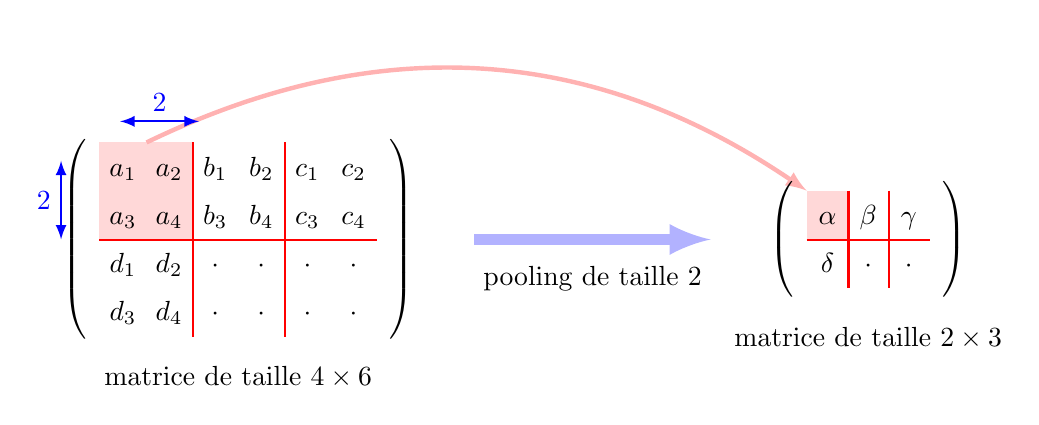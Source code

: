 \begin{tikzpicture}
%\usetikzlibrary{matrix}
\usetikzlibrary{backgrounds}

\matrix (A) [matrix of math nodes,
             left delimiter  = (,
             right delimiter = ),align=center,text depth=.5ex,text height=2ex,text width=1em] at (0,0)
{%
a_1 & a_2 & b_1 & b_2 & c_1 & c_2 \\
a_3 & a_4 & b_3 & b_4 & c_3 & c_4 \\
d_1 & d_2 & \cdot & \cdot & \cdot & \cdot \\
d_3 & d_4 & \cdot & \cdot & \cdot & \cdot \\
};

\matrix (B) [matrix of math nodes,
             left delimiter  = (,
             right delimiter = ),align=center,text depth=.5ex,text height=2ex,text width=0.8em] at (8,0)
{%
\alpha & \beta & \gamma  \\
\delta &  \cdot & \cdot \\
};


\draw[->,>=latex,line width = 4pt,blue!30] (3,0) -- ++(3,0) node[midway,below=1ex,black]{pooling de taille $2$};

\node at (0,-1.75) {matrice de taille $4\times 6$};
\node at (8,-1.25) {matrice de taille $2\times 3$};

\draw[red,thick] (A-1-2.north east)--(A-4-2.south east);
\draw[red,thick,thick] (A-1-4.north east)--(A-4-4.south east);
\draw[red,thick,thick] (A-2-1.south west)--(A-2-6.south east);

\draw[red,thick,thick] (B-1-1.north east)--(B-2-1.south east);
\draw[red,thick,thick] (B-1-2.north east)--(B-2-2.south east);
\draw[red,thick,thick] (B-1-1.south west)--(B-1-3.south east);

\draw[<->,>=latex,thick,blue] (-2.25,0) -- ++(0,1) node[midway,left]{$2$};
\draw[<->,>=latex,thick,blue] (-1.5,1.5) -- ++(1,0) node[midway,above]{$2$};

\begin{scope}[on background layer]
\fill[red!30,opacity=0.5] (A-1-1.north west) rectangle (A-2-2.south east);
\fill[red!30,opacity=0.5] (B-1-1.north west) rectangle (B-1-1.south east);
\draw[->,>=latex,ultra thick,red!30] (A-1-1.north east) to[bend left] (B-1-1.north west);
\end{scope}


\end{tikzpicture}